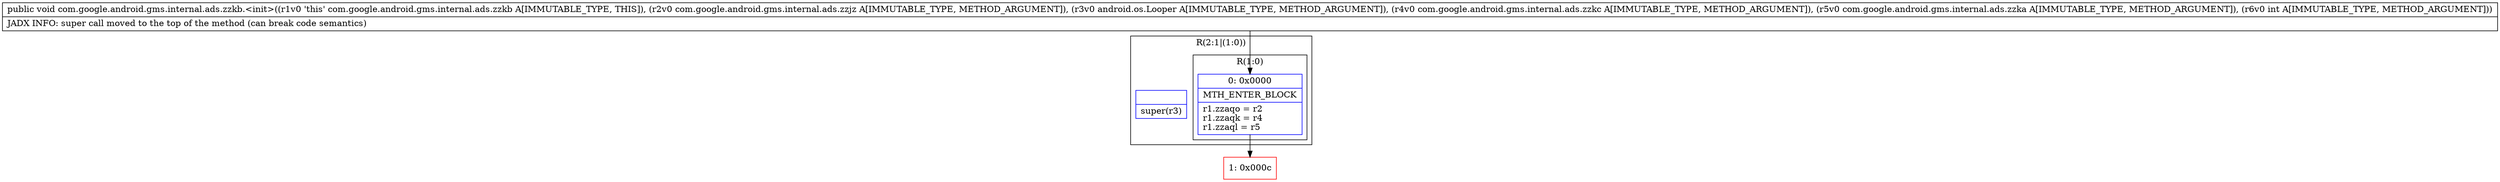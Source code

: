 digraph "CFG forcom.google.android.gms.internal.ads.zzkb.\<init\>(Lcom\/google\/android\/gms\/internal\/ads\/zzjz;Landroid\/os\/Looper;Lcom\/google\/android\/gms\/internal\/ads\/zzkc;Lcom\/google\/android\/gms\/internal\/ads\/zzka;I)V" {
subgraph cluster_Region_1772609820 {
label = "R(2:1|(1:0))";
node [shape=record,color=blue];
Node_InsnContainer_639878003 [shape=record,label="{|super(r3)\l}"];
subgraph cluster_Region_1687514453 {
label = "R(1:0)";
node [shape=record,color=blue];
Node_0 [shape=record,label="{0\:\ 0x0000|MTH_ENTER_BLOCK\l|r1.zzaqo = r2\lr1.zzaqk = r4\lr1.zzaql = r5\l}"];
}
}
Node_1 [shape=record,color=red,label="{1\:\ 0x000c}"];
MethodNode[shape=record,label="{public void com.google.android.gms.internal.ads.zzkb.\<init\>((r1v0 'this' com.google.android.gms.internal.ads.zzkb A[IMMUTABLE_TYPE, THIS]), (r2v0 com.google.android.gms.internal.ads.zzjz A[IMMUTABLE_TYPE, METHOD_ARGUMENT]), (r3v0 android.os.Looper A[IMMUTABLE_TYPE, METHOD_ARGUMENT]), (r4v0 com.google.android.gms.internal.ads.zzkc A[IMMUTABLE_TYPE, METHOD_ARGUMENT]), (r5v0 com.google.android.gms.internal.ads.zzka A[IMMUTABLE_TYPE, METHOD_ARGUMENT]), (r6v0 int A[IMMUTABLE_TYPE, METHOD_ARGUMENT]))  | JADX INFO: super call moved to the top of the method (can break code semantics)\l}"];
MethodNode -> Node_0;
Node_0 -> Node_1;
}


